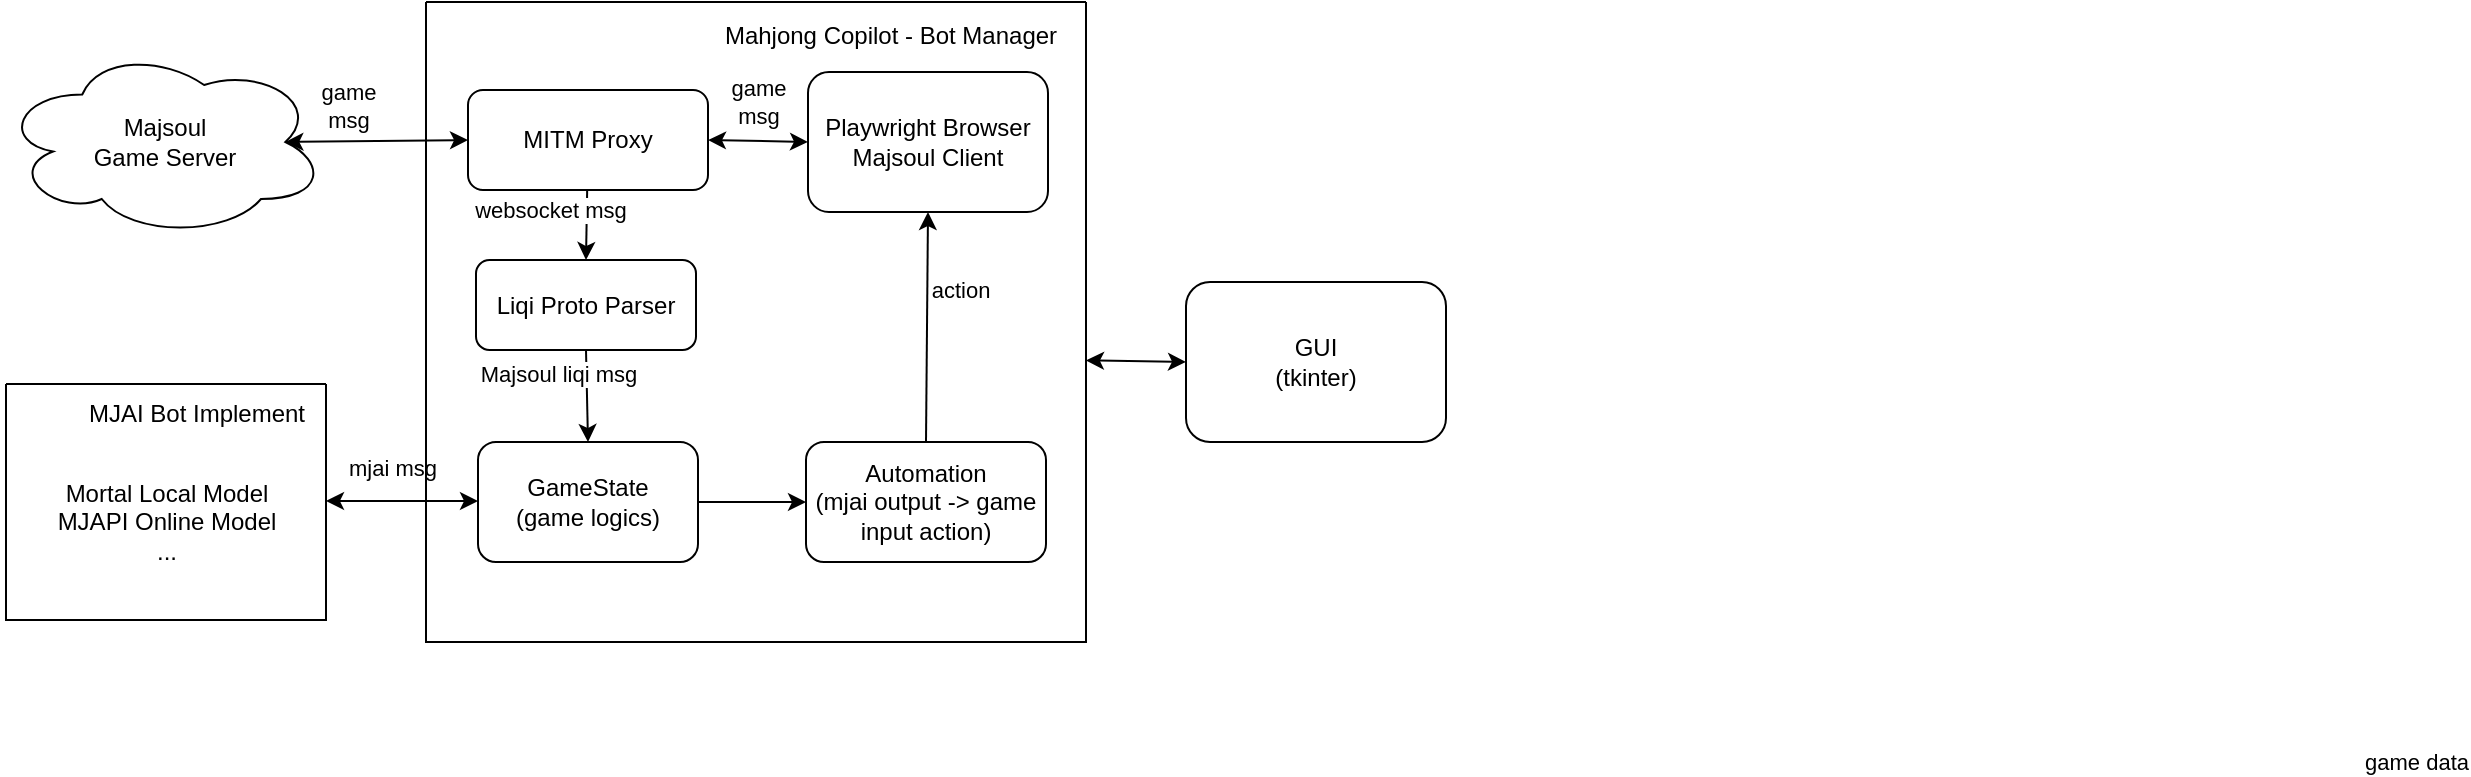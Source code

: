 <mxfile>
    <diagram id="_koei3eWDU1PvnlzhrJU" name="Page-1">
        <mxGraphModel dx="894" dy="458" grid="1" gridSize="10" guides="1" tooltips="1" connect="1" arrows="1" fold="1" page="1" pageScale="1" pageWidth="850" pageHeight="1100" math="0" shadow="0">
            <root>
                <mxCell id="0"/>
                <mxCell id="1" parent="0"/>
                <mxCell id="7" value="" style="endArrow=classic;startArrow=classic;html=1;entryX=0.875;entryY=0.5;entryDx=0;entryDy=0;exitX=0;exitY=0.5;exitDx=0;exitDy=0;entryPerimeter=0;" parent="1" source="3" target="56" edge="1">
                    <mxGeometry width="50" height="50" relative="1" as="geometry">
                        <mxPoint x="300" y="280" as="sourcePoint"/>
                        <mxPoint x="250" y="205" as="targetPoint"/>
                    </mxGeometry>
                </mxCell>
                <mxCell id="8" value="game data" style="edgeLabel;html=1;align=center;verticalAlign=middle;resizable=0;points=[];" parent="7" vertex="1" connectable="0">
                    <mxGeometry x="0.253" y="-2" relative="1" as="geometry">
                        <mxPoint x="1031" y="312" as="offset"/>
                    </mxGeometry>
                </mxCell>
                <mxCell id="74" value="game&lt;br&gt;msg" style="edgeLabel;html=1;align=center;verticalAlign=middle;resizable=0;points=[];" vertex="1" connectable="0" parent="7">
                    <mxGeometry x="0.475" y="-1" relative="1" as="geometry">
                        <mxPoint x="7" y="-17" as="offset"/>
                    </mxGeometry>
                </mxCell>
                <mxCell id="25" value="GUI&lt;br&gt;(tkinter)" style="rounded=1;whiteSpace=wrap;html=1;" parent="1" vertex="1">
                    <mxGeometry x="620" y="280" width="130" height="80" as="geometry"/>
                </mxCell>
                <mxCell id="26" value="" style="endArrow=classic;startArrow=classic;html=1;entryX=0;entryY=0.5;entryDx=0;entryDy=0;exitX=1;exitY=0.56;exitDx=0;exitDy=0;exitPerimeter=0;" parent="1" source="54" target="25" edge="1">
                    <mxGeometry width="50" height="50" relative="1" as="geometry">
                        <mxPoint x="490" y="325" as="sourcePoint"/>
                        <mxPoint x="460" y="260" as="targetPoint"/>
                    </mxGeometry>
                </mxCell>
                <mxCell id="48" value="" style="endArrow=classic;startArrow=classic;html=1;entryX=0;entryY=0.5;entryDx=0;entryDy=0;exitX=1;exitY=0.5;exitDx=0;exitDy=0;" parent="1" edge="1">
                    <mxGeometry width="50" height="50" relative="1" as="geometry">
                        <mxPoint x="190" y="389.5" as="sourcePoint"/>
                        <mxPoint x="266" y="389.5" as="targetPoint"/>
                    </mxGeometry>
                </mxCell>
                <mxCell id="49" value="mjai msg" style="edgeLabel;html=1;align=center;verticalAlign=middle;resizable=0;points=[];" parent="48" vertex="1" connectable="0">
                    <mxGeometry x="0.184" y="2" relative="1" as="geometry">
                        <mxPoint x="-12" y="-15" as="offset"/>
                    </mxGeometry>
                </mxCell>
                <mxCell id="50" value="" style="swimlane;startSize=0;" parent="1" vertex="1">
                    <mxGeometry x="30" y="331" width="160" height="118" as="geometry">
                        <mxRectangle x="40" y="360" width="50" height="40" as="alternateBounds"/>
                    </mxGeometry>
                </mxCell>
                <mxCell id="52" value="MJAI Bot Implement" style="text;html=1;align=center;verticalAlign=middle;resizable=0;points=[];autosize=1;strokeColor=none;fillColor=none;" parent="50" vertex="1">
                    <mxGeometry x="30" width="130" height="30" as="geometry"/>
                </mxCell>
                <mxCell id="72" value="Mortal Local Model&lt;br&gt;MJAPI Online Model&lt;br&gt;..." style="text;html=1;align=center;verticalAlign=middle;resizable=0;points=[];autosize=1;strokeColor=none;fillColor=none;" vertex="1" parent="50">
                    <mxGeometry x="15" y="39" width="130" height="60" as="geometry"/>
                </mxCell>
                <mxCell id="54" value="" style="swimlane;startSize=0;" parent="1" vertex="1">
                    <mxGeometry x="240" y="140" width="330" height="320" as="geometry">
                        <mxRectangle x="230" y="260" width="50" height="40" as="alternateBounds"/>
                    </mxGeometry>
                </mxCell>
                <mxCell id="70" style="edgeStyle=none;html=1;exitX=1;exitY=0.5;exitDx=0;exitDy=0;entryX=0;entryY=0.5;entryDx=0;entryDy=0;" parent="54" source="46" target="69" edge="1">
                    <mxGeometry relative="1" as="geometry"/>
                </mxCell>
                <mxCell id="46" value="GameState&lt;br&gt;(game logics)" style="rounded=1;whiteSpace=wrap;html=1;" parent="54" vertex="1">
                    <mxGeometry x="26" y="220" width="110" height="60" as="geometry"/>
                </mxCell>
                <mxCell id="9" value="Liqi Proto Parser" style="rounded=1;whiteSpace=wrap;html=1;" parent="54" vertex="1">
                    <mxGeometry x="25" y="129" width="110" height="45" as="geometry"/>
                </mxCell>
                <mxCell id="13" value="" style="endArrow=classic;html=1;entryX=0.5;entryY=0;entryDx=0;entryDy=0;exitX=0.5;exitY=1;exitDx=0;exitDy=0;" parent="54" source="9" target="46" edge="1">
                    <mxGeometry width="50" height="50" relative="1" as="geometry">
                        <mxPoint x="31" y="-100" as="sourcePoint"/>
                        <mxPoint x="81" y="-150" as="targetPoint"/>
                    </mxGeometry>
                </mxCell>
                <mxCell id="14" value="Majsoul liqi msg" style="edgeLabel;html=1;align=center;verticalAlign=middle;resizable=0;points=[];" parent="13" vertex="1" connectable="0">
                    <mxGeometry x="-0.459" relative="1" as="geometry">
                        <mxPoint x="-15" y="-1" as="offset"/>
                    </mxGeometry>
                </mxCell>
                <mxCell id="55" value="Mahjong Copilot - Bot Manager" style="text;html=1;align=center;verticalAlign=middle;resizable=0;points=[];autosize=1;strokeColor=none;fillColor=none;" parent="54" vertex="1">
                    <mxGeometry x="137" y="2" width="190" height="30" as="geometry"/>
                </mxCell>
                <mxCell id="69" value="Automation&lt;br&gt;(mjai output -&amp;gt; game input action)" style="rounded=1;whiteSpace=wrap;html=1;" parent="54" vertex="1">
                    <mxGeometry x="190" y="220" width="120" height="60" as="geometry"/>
                </mxCell>
                <mxCell id="3" value="MITM Proxy" style="rounded=1;whiteSpace=wrap;html=1;arcSize=15;" parent="54" vertex="1">
                    <mxGeometry x="21" y="44" width="120" height="50" as="geometry"/>
                </mxCell>
                <mxCell id="33" style="edgeStyle=none;html=1;entryX=0.5;entryY=0;entryDx=0;entryDy=0;" parent="54" source="3" target="9" edge="1">
                    <mxGeometry relative="1" as="geometry"/>
                </mxCell>
                <mxCell id="34" value="websocket msg" style="edgeLabel;html=1;align=center;verticalAlign=middle;resizable=0;points=[];" parent="33" vertex="1" connectable="0">
                    <mxGeometry x="-0.653" y="-1" relative="1" as="geometry">
                        <mxPoint x="-18" y="4" as="offset"/>
                    </mxGeometry>
                </mxCell>
                <mxCell id="2" value="Playwright Browser&lt;br&gt;Majsoul Client" style="rounded=1;whiteSpace=wrap;html=1;" parent="54" vertex="1">
                    <mxGeometry x="191" y="35" width="120" height="70" as="geometry"/>
                </mxCell>
                <mxCell id="4" value="" style="endArrow=classic;startArrow=classic;html=1;entryX=0;entryY=0.5;entryDx=0;entryDy=0;exitX=1;exitY=0.5;exitDx=0;exitDy=0;" parent="54" source="3" target="2" edge="1">
                    <mxGeometry width="50" height="50" relative="1" as="geometry">
                        <mxPoint x="221" y="60" as="sourcePoint"/>
                        <mxPoint x="213.32" y="53.53" as="targetPoint"/>
                    </mxGeometry>
                </mxCell>
                <mxCell id="5" value="game&lt;br&gt;msg" style="edgeLabel;html=1;align=center;verticalAlign=middle;resizable=0;points=[];" parent="4" vertex="1" connectable="0">
                    <mxGeometry x="-0.294" y="-2" relative="1" as="geometry">
                        <mxPoint x="7" y="-22" as="offset"/>
                    </mxGeometry>
                </mxCell>
                <mxCell id="21" value="" style="endArrow=classic;html=1;entryX=0.5;entryY=1;entryDx=0;entryDy=0;exitX=0.5;exitY=0;exitDx=0;exitDy=0;" parent="54" source="69" target="2" edge="1">
                    <mxGeometry width="50" height="50" relative="1" as="geometry">
                        <mxPoint x="251" as="sourcePoint"/>
                        <mxPoint x="221" y="125" as="targetPoint"/>
                    </mxGeometry>
                </mxCell>
                <mxCell id="24" value="action" style="edgeLabel;html=1;align=center;verticalAlign=middle;resizable=0;points=[];" parent="21" vertex="1" connectable="0">
                    <mxGeometry x="0.37" relative="1" as="geometry">
                        <mxPoint x="16" y="3" as="offset"/>
                    </mxGeometry>
                </mxCell>
                <mxCell id="56" value="Majsoul&lt;br&gt;Game Server" style="ellipse;shape=cloud;whiteSpace=wrap;html=1;" parent="1" vertex="1">
                    <mxGeometry x="27.5" y="162.5" width="162.5" height="95" as="geometry"/>
                </mxCell>
            </root>
        </mxGraphModel>
    </diagram>
</mxfile>